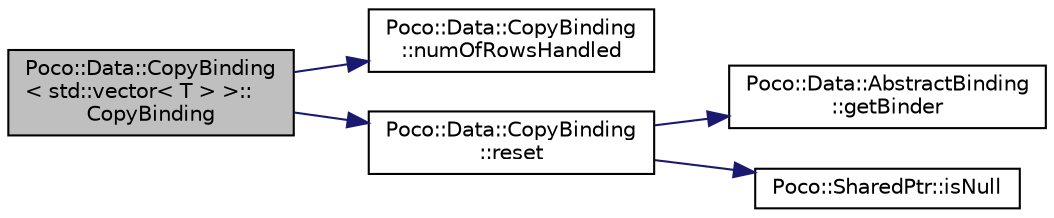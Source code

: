 digraph "Poco::Data::CopyBinding&lt; std::vector&lt; T &gt; &gt;::CopyBinding"
{
 // LATEX_PDF_SIZE
  edge [fontname="Helvetica",fontsize="10",labelfontname="Helvetica",labelfontsize="10"];
  node [fontname="Helvetica",fontsize="10",shape=record];
  rankdir="LR";
  Node1 [label="Poco::Data::CopyBinding\l\< std::vector\< T \> \>::\lCopyBinding",height=0.2,width=0.4,color="black", fillcolor="grey75", style="filled", fontcolor="black",tooltip=" "];
  Node1 -> Node2 [color="midnightblue",fontsize="10",style="solid",fontname="Helvetica"];
  Node2 [label="Poco::Data::CopyBinding\l::numOfRowsHandled",height=0.2,width=0.4,color="black", fillcolor="white", style="filled",URL="$classPoco_1_1Data_1_1CopyBinding.html#ac8a7c20a633905d2d263ff6b7baef8ff",tooltip=" "];
  Node1 -> Node3 [color="midnightblue",fontsize="10",style="solid",fontname="Helvetica"];
  Node3 [label="Poco::Data::CopyBinding\l::reset",height=0.2,width=0.4,color="black", fillcolor="white", style="filled",URL="$classPoco_1_1Data_1_1CopyBinding.html#a17538b67971ead435b6ebd74e276ff95",tooltip="Binds a value to the given column position."];
  Node3 -> Node4 [color="midnightblue",fontsize="10",style="solid",fontname="Helvetica"];
  Node4 [label="Poco::Data::AbstractBinding\l::getBinder",height=0.2,width=0.4,color="black", fillcolor="white", style="filled",URL="$classPoco_1_1Data_1_1AbstractBinding.html#adf5942e06433f862363daf653ac363bf",tooltip="Sets the object used for binding; object does NOT take ownership of the pointer."];
  Node3 -> Node5 [color="midnightblue",fontsize="10",style="solid",fontname="Helvetica"];
  Node5 [label="Poco::SharedPtr::isNull",height=0.2,width=0.4,color="black", fillcolor="white", style="filled",URL="$classPoco_1_1SharedPtr.html#af04598ca0ecf598802c144836cfd3b5a",tooltip=" "];
}
